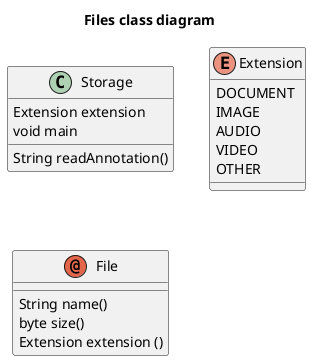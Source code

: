 @startuml Files
title Files class diagram
class Storage {
    Extension extension
    String readAnnotation()
    void main
}
enum Extension{
    DOCUMENT
    IMAGE
    AUDIO
    VIDEO
    OTHER
}
annotation File {
    String name()
    byte size()
    Extension extension ()
}

@enduml